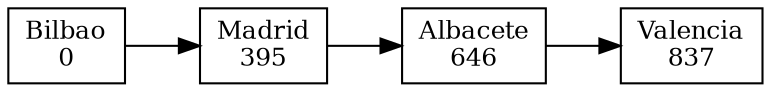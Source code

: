 digraph G {
 rankdir=LR 
 node[shape=box];
graph [ dpi = 300 ];
Bilbao[ label = "Bilbao
0", fontsize=12]; 
Madrid[ label = "Madrid
395", fontsize=12];
Albacete[ label = "Albacete
646", fontsize=12];
Valencia[ label = "Valencia
837", fontsize=12];
Bilbao->Madrid;
Madrid->Albacete;
Albacete->Valencia;

}